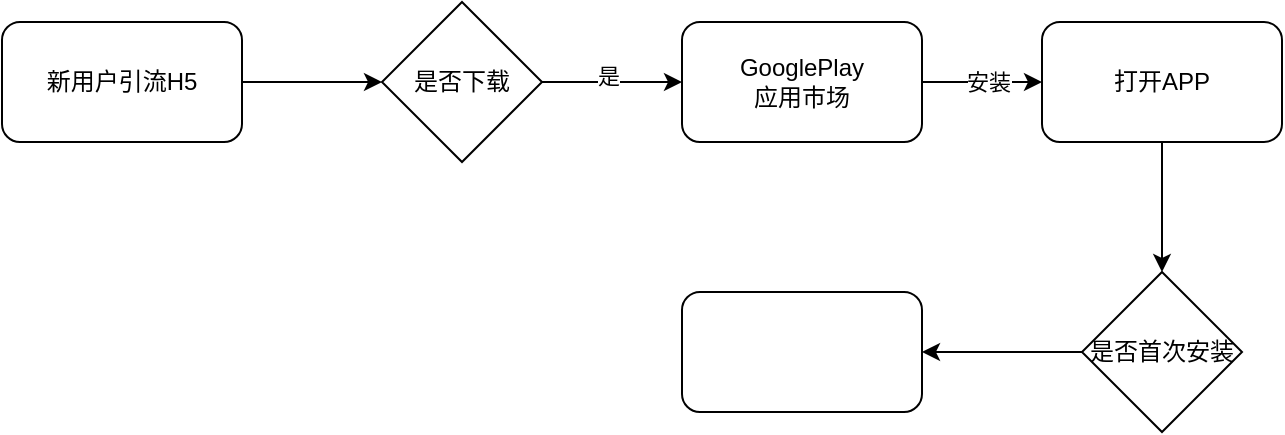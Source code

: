 <mxfile version="14.7.3" type="github">
  <diagram id="c8v-kaahiSLXKQiEAVcO" name="Page-1">
    <mxGraphModel dx="1250" dy="811" grid="1" gridSize="10" guides="1" tooltips="1" connect="1" arrows="1" fold="1" page="1" pageScale="1" pageWidth="827" pageHeight="1169" math="0" shadow="0">
      <root>
        <mxCell id="0" />
        <mxCell id="1" parent="0" />
        <mxCell id="pL3rWaC8xF-uQzeE3CF4-5" value="" style="edgeStyle=orthogonalEdgeStyle;rounded=0;orthogonalLoop=1;jettySize=auto;html=1;" edge="1" parent="1" source="pL3rWaC8xF-uQzeE3CF4-1" target="pL3rWaC8xF-uQzeE3CF4-3">
          <mxGeometry relative="1" as="geometry" />
        </mxCell>
        <mxCell id="pL3rWaC8xF-uQzeE3CF4-1" value="新用户引流H5" style="rounded=1;whiteSpace=wrap;html=1;" vertex="1" parent="1">
          <mxGeometry x="40" y="525" width="120" height="60" as="geometry" />
        </mxCell>
        <mxCell id="pL3rWaC8xF-uQzeE3CF4-8" value="" style="edgeStyle=orthogonalEdgeStyle;rounded=0;orthogonalLoop=1;jettySize=auto;html=1;" edge="1" parent="1" source="pL3rWaC8xF-uQzeE3CF4-2" target="pL3rWaC8xF-uQzeE3CF4-4">
          <mxGeometry relative="1" as="geometry" />
        </mxCell>
        <mxCell id="pL3rWaC8xF-uQzeE3CF4-9" value="安装" style="edgeLabel;html=1;align=center;verticalAlign=middle;resizable=0;points=[];" vertex="1" connectable="0" parent="pL3rWaC8xF-uQzeE3CF4-8">
          <mxGeometry x="0.1" relative="1" as="geometry">
            <mxPoint as="offset" />
          </mxGeometry>
        </mxCell>
        <mxCell id="pL3rWaC8xF-uQzeE3CF4-2" value="GooglePlay&lt;br&gt;应用市场" style="rounded=1;whiteSpace=wrap;html=1;" vertex="1" parent="1">
          <mxGeometry x="380" y="525" width="120" height="60" as="geometry" />
        </mxCell>
        <mxCell id="pL3rWaC8xF-uQzeE3CF4-6" value="" style="edgeStyle=orthogonalEdgeStyle;rounded=0;orthogonalLoop=1;jettySize=auto;html=1;" edge="1" parent="1" source="pL3rWaC8xF-uQzeE3CF4-3" target="pL3rWaC8xF-uQzeE3CF4-2">
          <mxGeometry relative="1" as="geometry" />
        </mxCell>
        <mxCell id="pL3rWaC8xF-uQzeE3CF4-7" value="是" style="edgeLabel;html=1;align=center;verticalAlign=middle;resizable=0;points=[];" vertex="1" connectable="0" parent="pL3rWaC8xF-uQzeE3CF4-6">
          <mxGeometry x="-0.057" y="3" relative="1" as="geometry">
            <mxPoint as="offset" />
          </mxGeometry>
        </mxCell>
        <mxCell id="pL3rWaC8xF-uQzeE3CF4-3" value="是否下载" style="rhombus;whiteSpace=wrap;html=1;" vertex="1" parent="1">
          <mxGeometry x="230" y="515" width="80" height="80" as="geometry" />
        </mxCell>
        <mxCell id="pL3rWaC8xF-uQzeE3CF4-11" value="" style="edgeStyle=orthogonalEdgeStyle;rounded=0;orthogonalLoop=1;jettySize=auto;html=1;" edge="1" parent="1" source="pL3rWaC8xF-uQzeE3CF4-4" target="pL3rWaC8xF-uQzeE3CF4-10">
          <mxGeometry relative="1" as="geometry" />
        </mxCell>
        <mxCell id="pL3rWaC8xF-uQzeE3CF4-4" value="打开APP" style="rounded=1;whiteSpace=wrap;html=1;" vertex="1" parent="1">
          <mxGeometry x="560" y="525" width="120" height="60" as="geometry" />
        </mxCell>
        <mxCell id="pL3rWaC8xF-uQzeE3CF4-14" value="" style="edgeStyle=orthogonalEdgeStyle;rounded=0;orthogonalLoop=1;jettySize=auto;html=1;" edge="1" parent="1" source="pL3rWaC8xF-uQzeE3CF4-10" target="pL3rWaC8xF-uQzeE3CF4-12">
          <mxGeometry relative="1" as="geometry" />
        </mxCell>
        <mxCell id="pL3rWaC8xF-uQzeE3CF4-10" value="是否首次安装" style="rhombus;whiteSpace=wrap;html=1;" vertex="1" parent="1">
          <mxGeometry x="580" y="650" width="80" height="80" as="geometry" />
        </mxCell>
        <mxCell id="pL3rWaC8xF-uQzeE3CF4-12" value="" style="rounded=1;whiteSpace=wrap;html=1;" vertex="1" parent="1">
          <mxGeometry x="380" y="660" width="120" height="60" as="geometry" />
        </mxCell>
      </root>
    </mxGraphModel>
  </diagram>
</mxfile>
